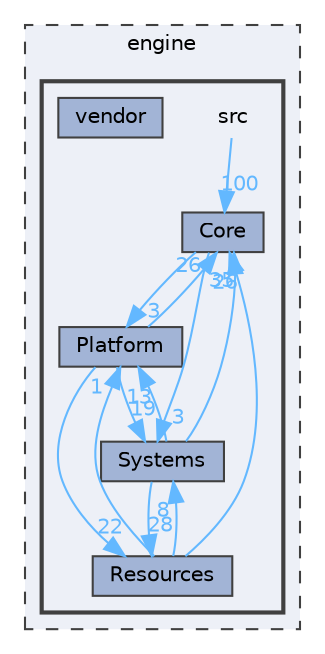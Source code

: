 digraph "engine/src"
{
 // LATEX_PDF_SIZE
  bgcolor="transparent";
  edge [fontname=Helvetica,fontsize=10,labelfontname=Helvetica,labelfontsize=10];
  node [fontname=Helvetica,fontsize=10,shape=box,height=0.2,width=0.4];
  compound=true
  subgraph clusterdir_996f45160da62e1a3d7f6046fad68f51 {
    graph [ bgcolor="#edf0f7", pencolor="grey25", label="engine", fontname=Helvetica,fontsize=10 style="filled,dashed", URL="dir_996f45160da62e1a3d7f6046fad68f51.html",tooltip=""]
  subgraph clusterdir_3d9126aa00c041bc0b8f859d1965a0f4 {
    graph [ bgcolor="#edf0f7", pencolor="grey25", label="", fontname=Helvetica,fontsize=10 style="filled,bold", URL="dir_3d9126aa00c041bc0b8f859d1965a0f4.html",tooltip=""]
    dir_3d9126aa00c041bc0b8f859d1965a0f4 [shape=plaintext, label="src"];
  dir_76f71e38ffdabdefadeabf92bf62b6a6 [label="Core", fillcolor="#a2b4d6", color="grey25", style="filled", URL="dir_76f71e38ffdabdefadeabf92bf62b6a6.html",tooltip=""];
  dir_b6619039816d9b70c7725a908242dfdd [label="Platform", fillcolor="#a2b4d6", color="grey25", style="filled", URL="dir_b6619039816d9b70c7725a908242dfdd.html",tooltip=""];
  dir_2ab259cc492faa06ce95e6c059fe525a [label="Resources", fillcolor="#a2b4d6", color="grey25", style="filled", URL="dir_2ab259cc492faa06ce95e6c059fe525a.html",tooltip=""];
  dir_c2384e7713f5e4437b1ef1587373e438 [label="Systems", fillcolor="#a2b4d6", color="grey25", style="filled", URL="dir_c2384e7713f5e4437b1ef1587373e438.html",tooltip=""];
  dir_60d7621d2f2179613d7130b0d1061a4f [label="vendor", fillcolor="#a2b4d6", color="grey25", style="filled", URL="dir_60d7621d2f2179613d7130b0d1061a4f.html",tooltip=""];
  }
  }
  dir_3d9126aa00c041bc0b8f859d1965a0f4->dir_76f71e38ffdabdefadeabf92bf62b6a6 [headlabel="100", labeldistance=1.5 headhref="dir_000015_000003.html" href="dir_000015_000003.html" color="steelblue1" fontcolor="steelblue1"];
  dir_76f71e38ffdabdefadeabf92bf62b6a6->dir_b6619039816d9b70c7725a908242dfdd [headlabel="3", labeldistance=1.5 headhref="dir_000003_000010.html" href="dir_000003_000010.html" color="steelblue1" fontcolor="steelblue1"];
  dir_76f71e38ffdabdefadeabf92bf62b6a6->dir_c2384e7713f5e4437b1ef1587373e438 [headlabel="3", labeldistance=1.5 headhref="dir_000003_000017.html" href="dir_000003_000017.html" color="steelblue1" fontcolor="steelblue1"];
  dir_b6619039816d9b70c7725a908242dfdd->dir_76f71e38ffdabdefadeabf92bf62b6a6 [headlabel="26", labeldistance=1.5 headhref="dir_000010_000003.html" href="dir_000010_000003.html" color="steelblue1" fontcolor="steelblue1"];
  dir_b6619039816d9b70c7725a908242dfdd->dir_2ab259cc492faa06ce95e6c059fe525a [headlabel="22", labeldistance=1.5 headhref="dir_000010_000012.html" href="dir_000010_000012.html" color="steelblue1" fontcolor="steelblue1"];
  dir_b6619039816d9b70c7725a908242dfdd->dir_c2384e7713f5e4437b1ef1587373e438 [headlabel="19", labeldistance=1.5 headhref="dir_000010_000017.html" href="dir_000010_000017.html" color="steelblue1" fontcolor="steelblue1"];
  dir_2ab259cc492faa06ce95e6c059fe525a->dir_76f71e38ffdabdefadeabf92bf62b6a6 [headlabel="26", labeldistance=1.5 headhref="dir_000012_000003.html" href="dir_000012_000003.html" color="steelblue1" fontcolor="steelblue1"];
  dir_2ab259cc492faa06ce95e6c059fe525a->dir_b6619039816d9b70c7725a908242dfdd [headlabel="1", labeldistance=1.5 headhref="dir_000012_000010.html" href="dir_000012_000010.html" color="steelblue1" fontcolor="steelblue1"];
  dir_2ab259cc492faa06ce95e6c059fe525a->dir_c2384e7713f5e4437b1ef1587373e438 [headlabel="8", labeldistance=1.5 headhref="dir_000012_000017.html" href="dir_000012_000017.html" color="steelblue1" fontcolor="steelblue1"];
  dir_c2384e7713f5e4437b1ef1587373e438->dir_2ab259cc492faa06ce95e6c059fe525a [headlabel="28", labeldistance=1.5 headhref="dir_000017_000012.html" href="dir_000017_000012.html" color="steelblue1" fontcolor="steelblue1"];
  dir_c2384e7713f5e4437b1ef1587373e438->dir_76f71e38ffdabdefadeabf92bf62b6a6 [headlabel="35", labeldistance=1.5 headhref="dir_000017_000003.html" href="dir_000017_000003.html" color="steelblue1" fontcolor="steelblue1"];
  dir_c2384e7713f5e4437b1ef1587373e438->dir_b6619039816d9b70c7725a908242dfdd [headlabel="13", labeldistance=1.5 headhref="dir_000017_000010.html" href="dir_000017_000010.html" color="steelblue1" fontcolor="steelblue1"];
}
